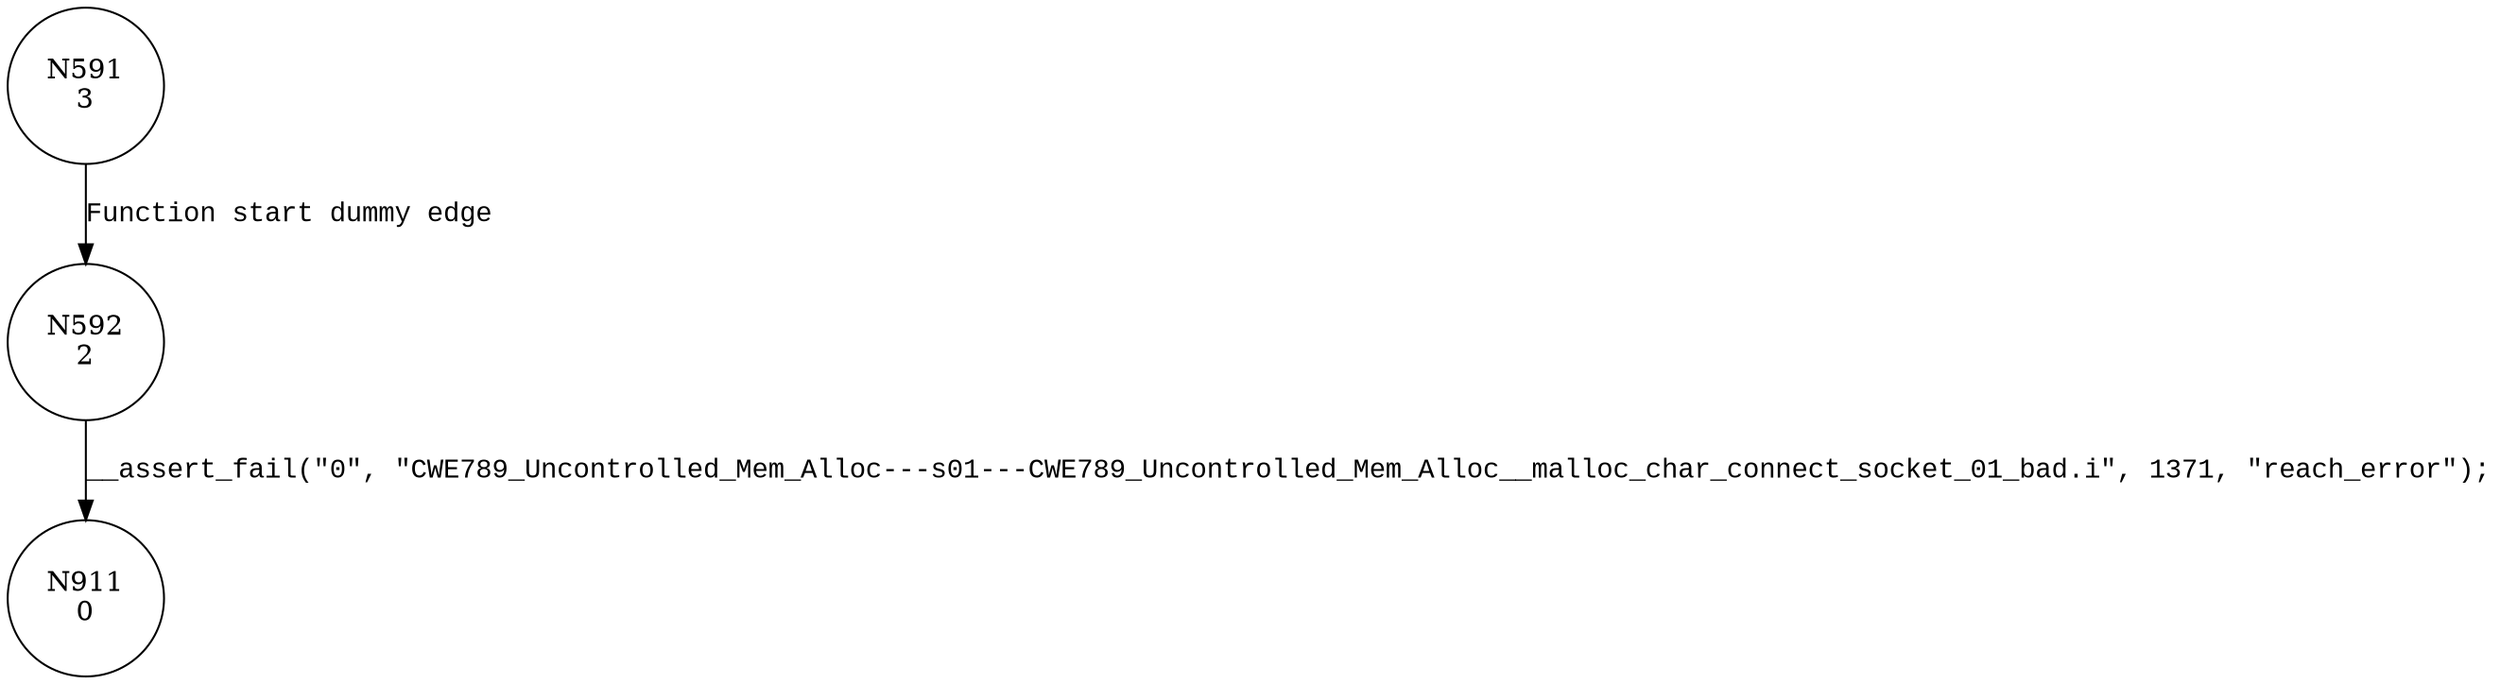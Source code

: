 digraph reach_error {
591 [shape="circle" label="N591\n3"]
592 [shape="circle" label="N592\n2"]
911 [shape="circle" label="N911\n0"]
591 -> 592 [label="Function start dummy edge" fontname="Courier New"]
592 -> 911 [label="__assert_fail(\"0\", \"CWE789_Uncontrolled_Mem_Alloc---s01---CWE789_Uncontrolled_Mem_Alloc__malloc_char_connect_socket_01_bad.i\", 1371, \"reach_error\");" fontname="Courier New"]
}